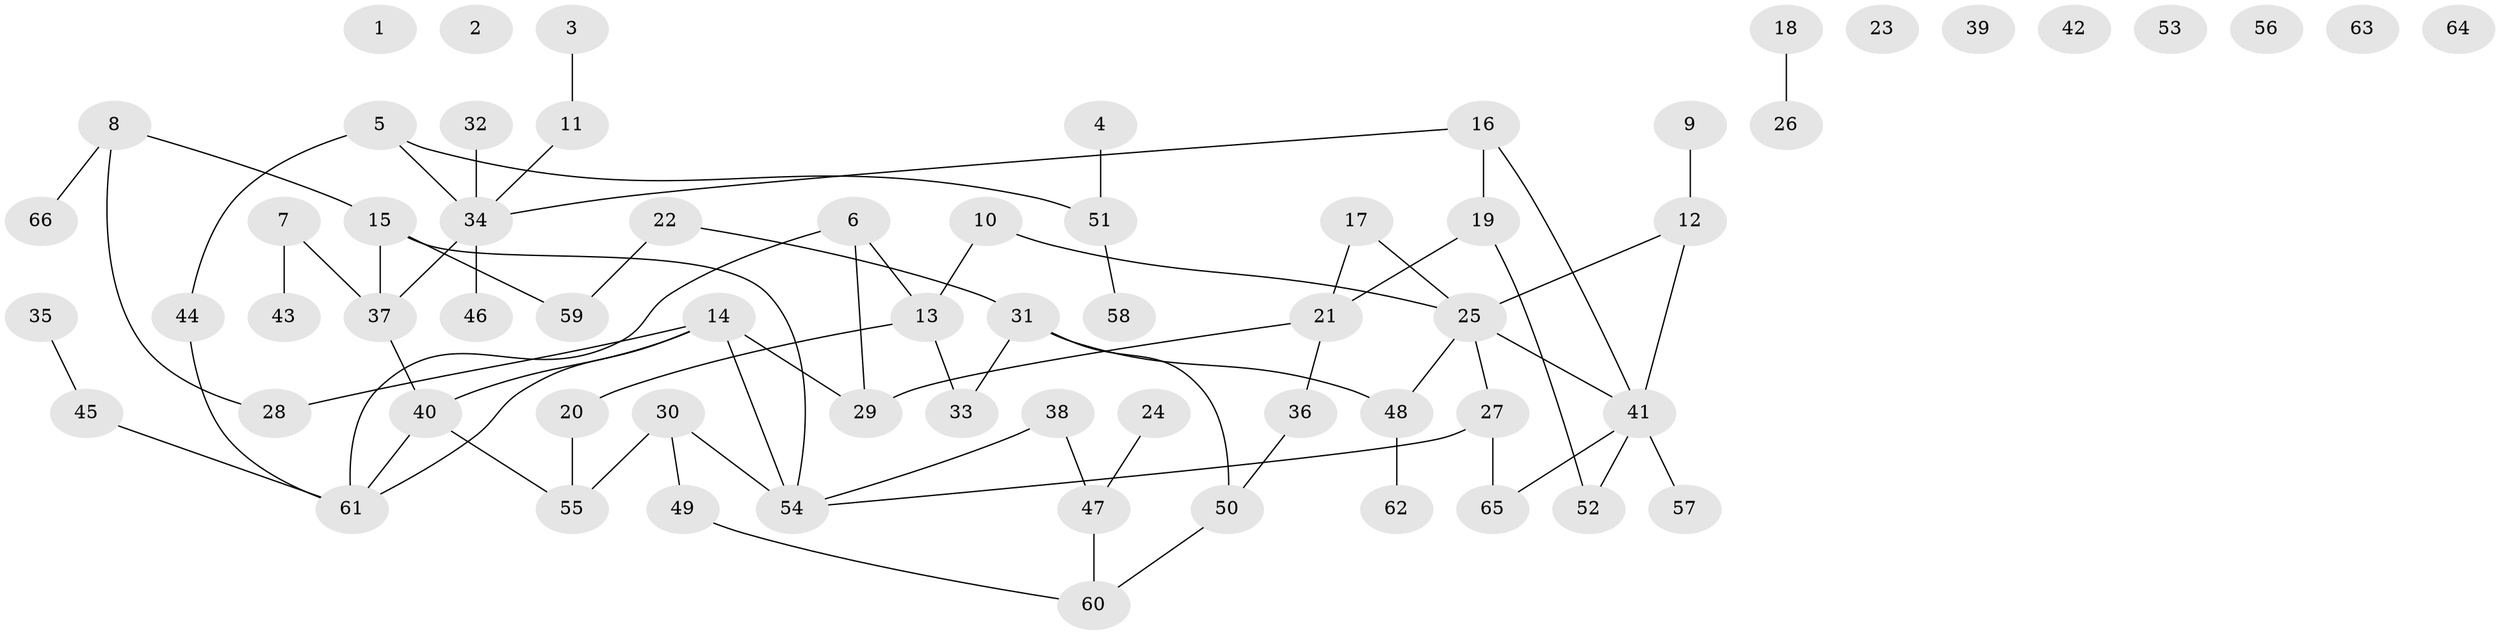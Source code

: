 // Generated by graph-tools (version 1.1) at 2025/13/03/09/25 04:13:02]
// undirected, 66 vertices, 74 edges
graph export_dot {
graph [start="1"]
  node [color=gray90,style=filled];
  1;
  2;
  3;
  4;
  5;
  6;
  7;
  8;
  9;
  10;
  11;
  12;
  13;
  14;
  15;
  16;
  17;
  18;
  19;
  20;
  21;
  22;
  23;
  24;
  25;
  26;
  27;
  28;
  29;
  30;
  31;
  32;
  33;
  34;
  35;
  36;
  37;
  38;
  39;
  40;
  41;
  42;
  43;
  44;
  45;
  46;
  47;
  48;
  49;
  50;
  51;
  52;
  53;
  54;
  55;
  56;
  57;
  58;
  59;
  60;
  61;
  62;
  63;
  64;
  65;
  66;
  3 -- 11;
  4 -- 51;
  5 -- 34;
  5 -- 44;
  5 -- 51;
  6 -- 13;
  6 -- 29;
  6 -- 61;
  7 -- 37;
  7 -- 43;
  8 -- 15;
  8 -- 28;
  8 -- 66;
  9 -- 12;
  10 -- 13;
  10 -- 25;
  11 -- 34;
  12 -- 25;
  12 -- 41;
  13 -- 20;
  13 -- 33;
  14 -- 28;
  14 -- 29;
  14 -- 40;
  14 -- 54;
  14 -- 61;
  15 -- 37;
  15 -- 54;
  15 -- 59;
  16 -- 19;
  16 -- 34;
  16 -- 41;
  17 -- 21;
  17 -- 25;
  18 -- 26;
  19 -- 21;
  19 -- 52;
  20 -- 55;
  21 -- 29;
  21 -- 36;
  22 -- 31;
  22 -- 59;
  24 -- 47;
  25 -- 27;
  25 -- 41;
  25 -- 48;
  27 -- 54;
  27 -- 65;
  30 -- 49;
  30 -- 54;
  30 -- 55;
  31 -- 33;
  31 -- 48;
  31 -- 50;
  32 -- 34;
  34 -- 37;
  34 -- 46;
  35 -- 45;
  36 -- 50;
  37 -- 40;
  38 -- 47;
  38 -- 54;
  40 -- 55;
  40 -- 61;
  41 -- 52;
  41 -- 57;
  41 -- 65;
  44 -- 61;
  45 -- 61;
  47 -- 60;
  48 -- 62;
  49 -- 60;
  50 -- 60;
  51 -- 58;
}
